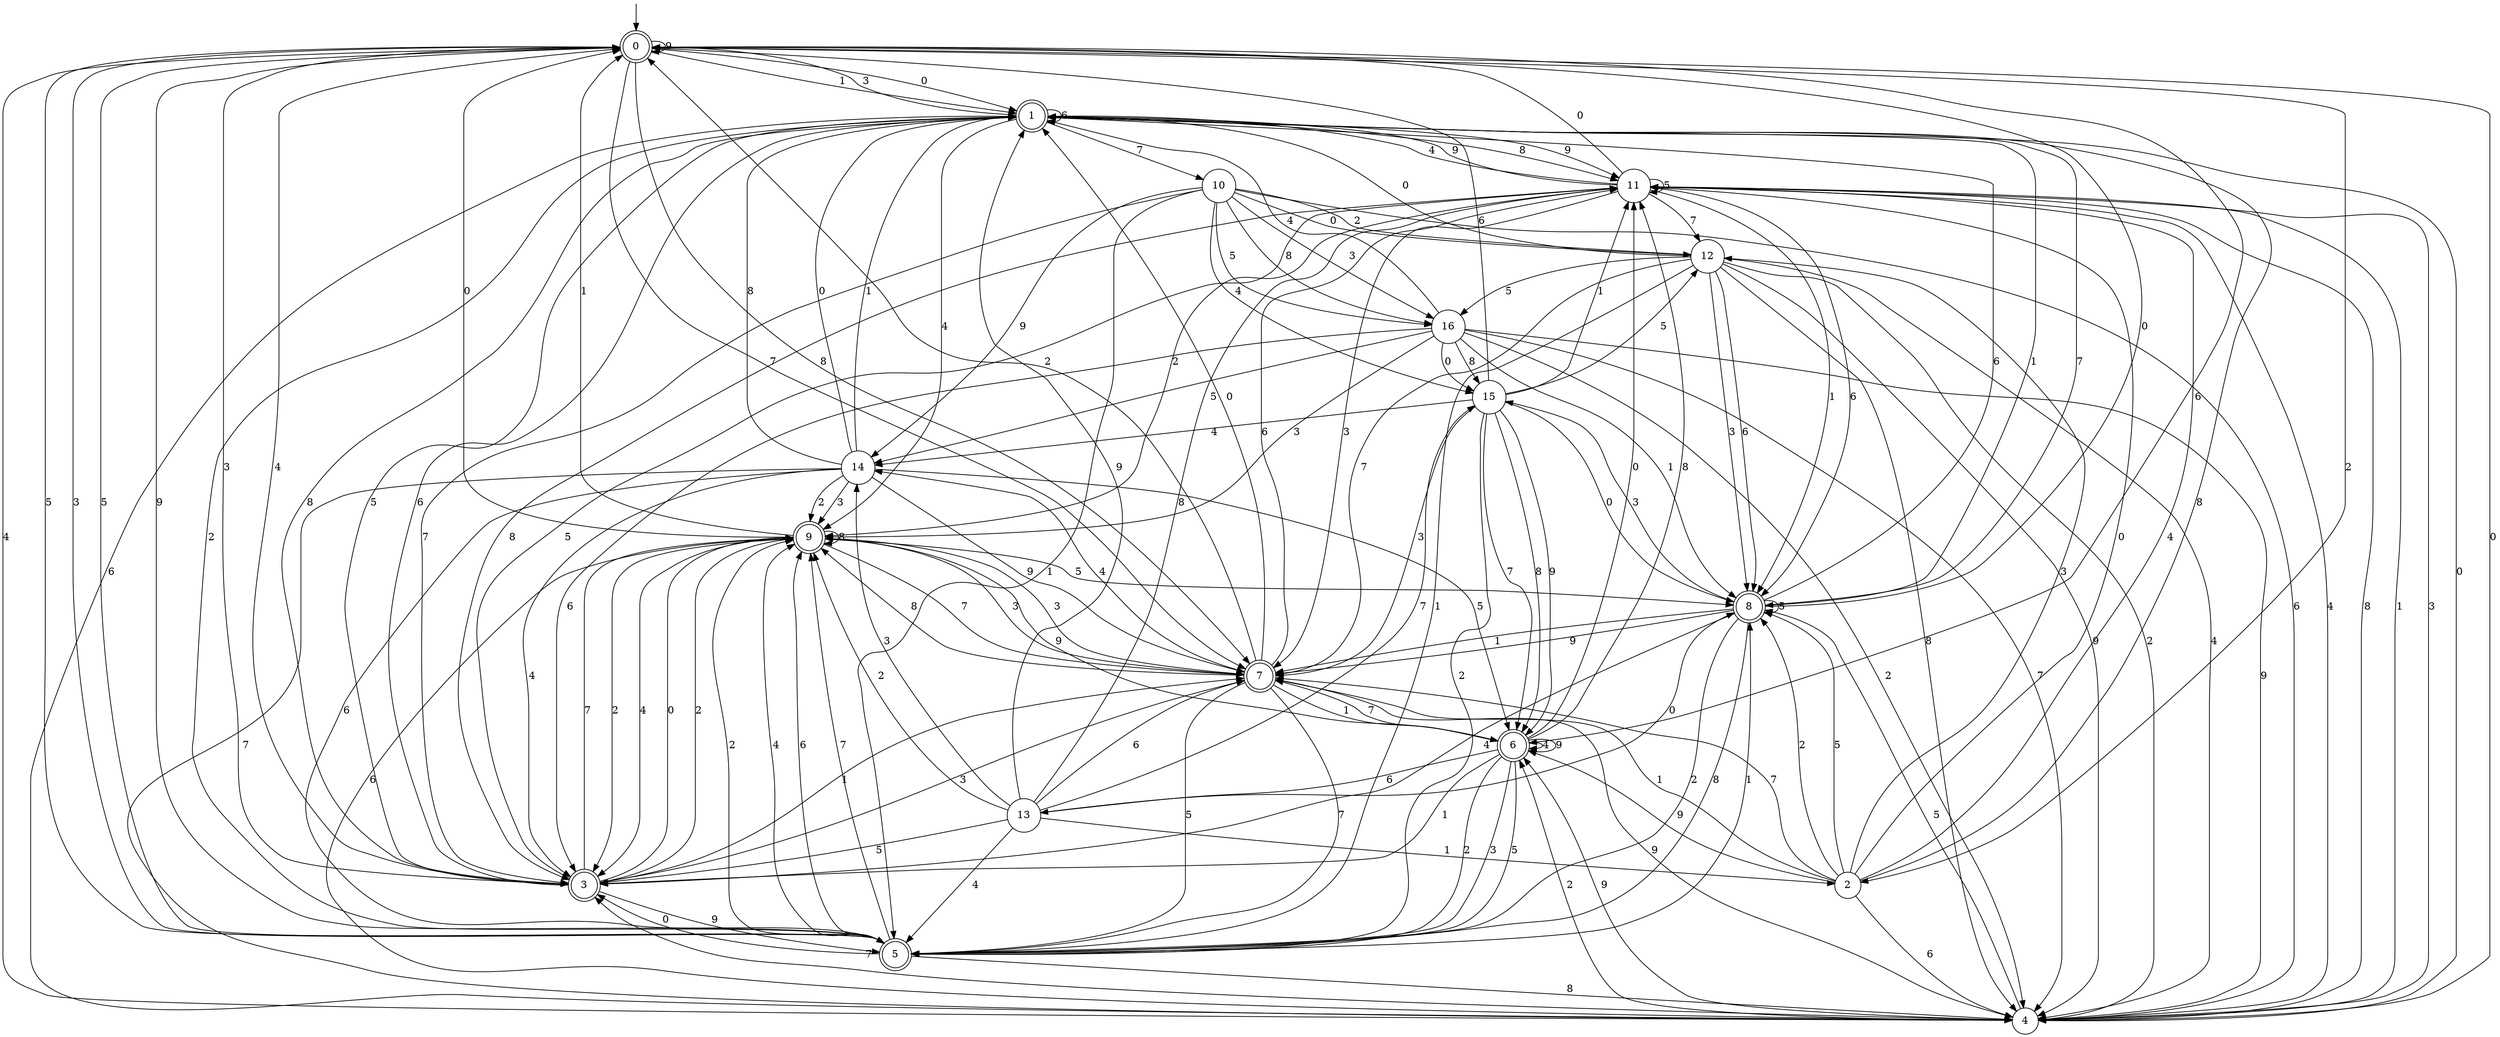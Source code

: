 digraph g {

	s0 [shape="doublecircle" label="0"];
	s1 [shape="doublecircle" label="1"];
	s2 [shape="circle" label="2"];
	s3 [shape="doublecircle" label="3"];
	s4 [shape="circle" label="4"];
	s5 [shape="doublecircle" label="5"];
	s6 [shape="doublecircle" label="6"];
	s7 [shape="doublecircle" label="7"];
	s8 [shape="doublecircle" label="8"];
	s9 [shape="doublecircle" label="9"];
	s10 [shape="circle" label="10"];
	s11 [shape="circle" label="11"];
	s12 [shape="circle" label="12"];
	s13 [shape="circle" label="13"];
	s14 [shape="circle" label="14"];
	s15 [shape="circle" label="15"];
	s16 [shape="circle" label="16"];
	s0 -> s1 [label="0"];
	s0 -> s1 [label="1"];
	s0 -> s2 [label="2"];
	s0 -> s3 [label="3"];
	s0 -> s4 [label="4"];
	s0 -> s5 [label="5"];
	s0 -> s6 [label="6"];
	s0 -> s7 [label="7"];
	s0 -> s7 [label="8"];
	s0 -> s0 [label="9"];
	s1 -> s4 [label="0"];
	s1 -> s8 [label="1"];
	s1 -> s5 [label="2"];
	s1 -> s0 [label="3"];
	s1 -> s9 [label="4"];
	s1 -> s3 [label="5"];
	s1 -> s1 [label="6"];
	s1 -> s10 [label="7"];
	s1 -> s11 [label="8"];
	s1 -> s11 [label="9"];
	s2 -> s11 [label="0"];
	s2 -> s7 [label="1"];
	s2 -> s8 [label="2"];
	s2 -> s12 [label="3"];
	s2 -> s11 [label="4"];
	s2 -> s8 [label="5"];
	s2 -> s4 [label="6"];
	s2 -> s7 [label="7"];
	s2 -> s1 [label="8"];
	s2 -> s6 [label="9"];
	s3 -> s9 [label="0"];
	s3 -> s7 [label="1"];
	s3 -> s9 [label="2"];
	s3 -> s7 [label="3"];
	s3 -> s0 [label="4"];
	s3 -> s11 [label="5"];
	s3 -> s1 [label="6"];
	s3 -> s9 [label="7"];
	s3 -> s1 [label="8"];
	s3 -> s5 [label="9"];
	s4 -> s0 [label="0"];
	s4 -> s11 [label="1"];
	s4 -> s6 [label="2"];
	s4 -> s11 [label="3"];
	s4 -> s11 [label="4"];
	s4 -> s8 [label="5"];
	s4 -> s1 [label="6"];
	s4 -> s3 [label="7"];
	s4 -> s11 [label="8"];
	s4 -> s6 [label="9"];
	s5 -> s3 [label="0"];
	s5 -> s8 [label="1"];
	s5 -> s9 [label="2"];
	s5 -> s0 [label="3"];
	s5 -> s9 [label="4"];
	s5 -> s0 [label="5"];
	s5 -> s9 [label="6"];
	s5 -> s9 [label="7"];
	s5 -> s4 [label="8"];
	s5 -> s0 [label="9"];
	s6 -> s11 [label="0"];
	s6 -> s3 [label="1"];
	s6 -> s5 [label="2"];
	s6 -> s5 [label="3"];
	s6 -> s6 [label="4"];
	s6 -> s5 [label="5"];
	s6 -> s13 [label="6"];
	s6 -> s7 [label="7"];
	s6 -> s11 [label="8"];
	s6 -> s6 [label="9"];
	s7 -> s1 [label="0"];
	s7 -> s6 [label="1"];
	s7 -> s0 [label="2"];
	s7 -> s9 [label="3"];
	s7 -> s14 [label="4"];
	s7 -> s5 [label="5"];
	s7 -> s11 [label="6"];
	s7 -> s5 [label="7"];
	s7 -> s9 [label="8"];
	s7 -> s4 [label="9"];
	s8 -> s0 [label="0"];
	s8 -> s7 [label="1"];
	s8 -> s5 [label="2"];
	s8 -> s15 [label="3"];
	s8 -> s3 [label="4"];
	s8 -> s8 [label="5"];
	s8 -> s1 [label="6"];
	s8 -> s1 [label="7"];
	s8 -> s5 [label="8"];
	s8 -> s7 [label="9"];
	s9 -> s0 [label="0"];
	s9 -> s0 [label="1"];
	s9 -> s3 [label="2"];
	s9 -> s7 [label="3"];
	s9 -> s3 [label="4"];
	s9 -> s8 [label="5"];
	s9 -> s4 [label="6"];
	s9 -> s7 [label="7"];
	s9 -> s9 [label="8"];
	s9 -> s6 [label="9"];
	s10 -> s12 [label="0"];
	s10 -> s5 [label="1"];
	s10 -> s12 [label="2"];
	s10 -> s16 [label="3"];
	s10 -> s15 [label="4"];
	s10 -> s16 [label="5"];
	s10 -> s4 [label="6"];
	s10 -> s3 [label="7"];
	s10 -> s16 [label="8"];
	s10 -> s14 [label="9"];
	s11 -> s0 [label="0"];
	s11 -> s8 [label="1"];
	s11 -> s9 [label="2"];
	s11 -> s7 [label="3"];
	s11 -> s1 [label="4"];
	s11 -> s11 [label="5"];
	s11 -> s8 [label="6"];
	s11 -> s12 [label="7"];
	s11 -> s3 [label="8"];
	s11 -> s1 [label="9"];
	s12 -> s1 [label="0"];
	s12 -> s5 [label="1"];
	s12 -> s4 [label="2"];
	s12 -> s8 [label="3"];
	s12 -> s4 [label="4"];
	s12 -> s16 [label="5"];
	s12 -> s8 [label="6"];
	s12 -> s7 [label="7"];
	s12 -> s4 [label="8"];
	s12 -> s4 [label="9"];
	s13 -> s8 [label="0"];
	s13 -> s2 [label="1"];
	s13 -> s9 [label="2"];
	s13 -> s14 [label="3"];
	s13 -> s5 [label="4"];
	s13 -> s3 [label="5"];
	s13 -> s7 [label="6"];
	s13 -> s15 [label="7"];
	s13 -> s11 [label="8"];
	s13 -> s1 [label="9"];
	s14 -> s1 [label="0"];
	s14 -> s1 [label="1"];
	s14 -> s9 [label="2"];
	s14 -> s9 [label="3"];
	s14 -> s3 [label="4"];
	s14 -> s6 [label="5"];
	s14 -> s5 [label="6"];
	s14 -> s4 [label="7"];
	s14 -> s1 [label="8"];
	s14 -> s7 [label="9"];
	s15 -> s8 [label="0"];
	s15 -> s11 [label="1"];
	s15 -> s5 [label="2"];
	s15 -> s7 [label="3"];
	s15 -> s14 [label="4"];
	s15 -> s12 [label="5"];
	s15 -> s0 [label="6"];
	s15 -> s6 [label="7"];
	s15 -> s6 [label="8"];
	s15 -> s6 [label="9"];
	s16 -> s15 [label="0"];
	s16 -> s8 [label="1"];
	s16 -> s4 [label="2"];
	s16 -> s9 [label="3"];
	s16 -> s1 [label="4"];
	s16 -> s14 [label="5"];
	s16 -> s3 [label="6"];
	s16 -> s4 [label="7"];
	s16 -> s15 [label="8"];
	s16 -> s4 [label="9"];

__start0 [label="" shape="none" width="0" height="0"];
__start0 -> s0;

}
